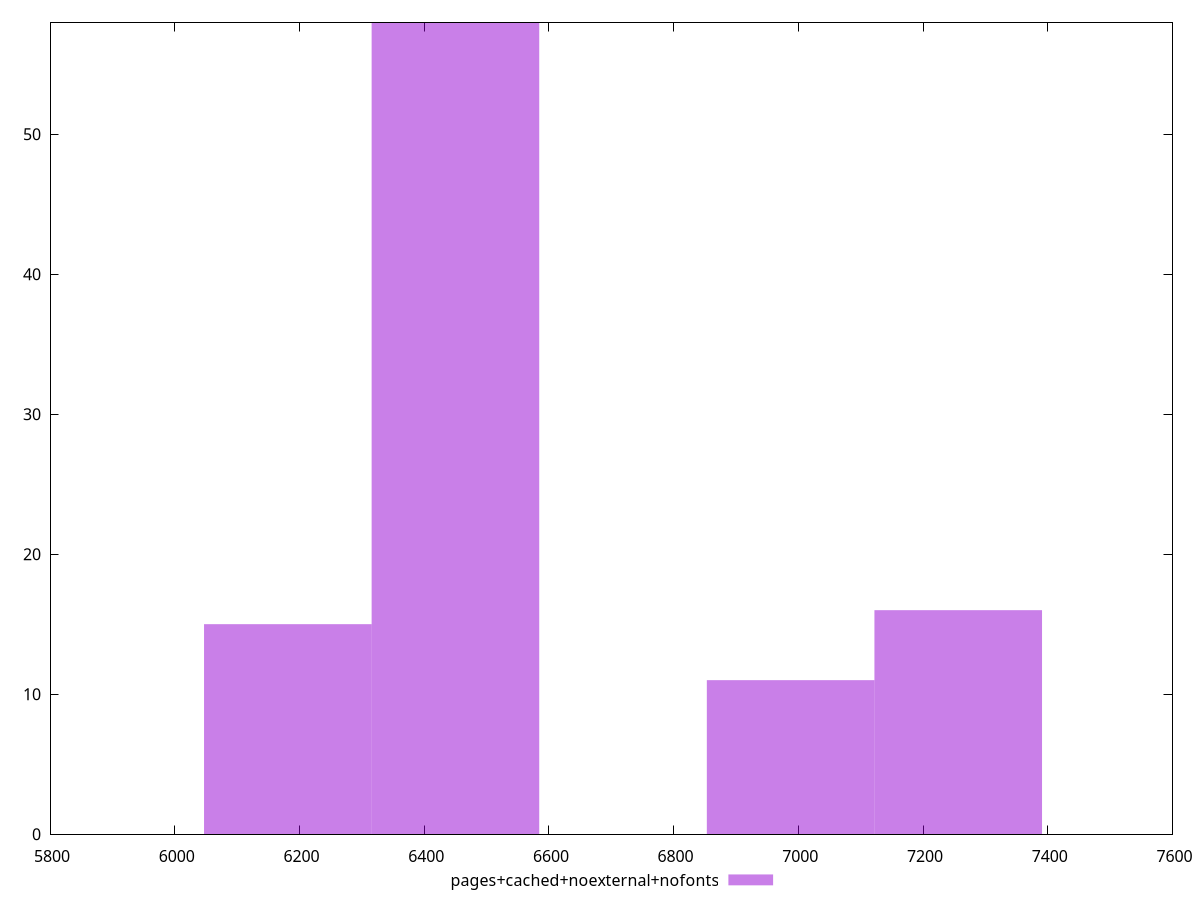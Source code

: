 $_pagesCachedNoexternalNofonts <<EOF
6181.381415576253 15
6450.13712929696 58
6987.6485567383725 11
7256.404270459079 16
EOF
set key outside below
set terminal pngcairo
set output "report_00004_2020-11-02T20-21-41.718Z/largest-contentful-paint/pages+cached+noexternal+nofonts//raw_hist.png"
set yrange [0:58]
set boxwidth 268.75571372070664
set style fill transparent solid 0.5 noborder
plot $_pagesCachedNoexternalNofonts title "pages+cached+noexternal+nofonts" with boxes ,